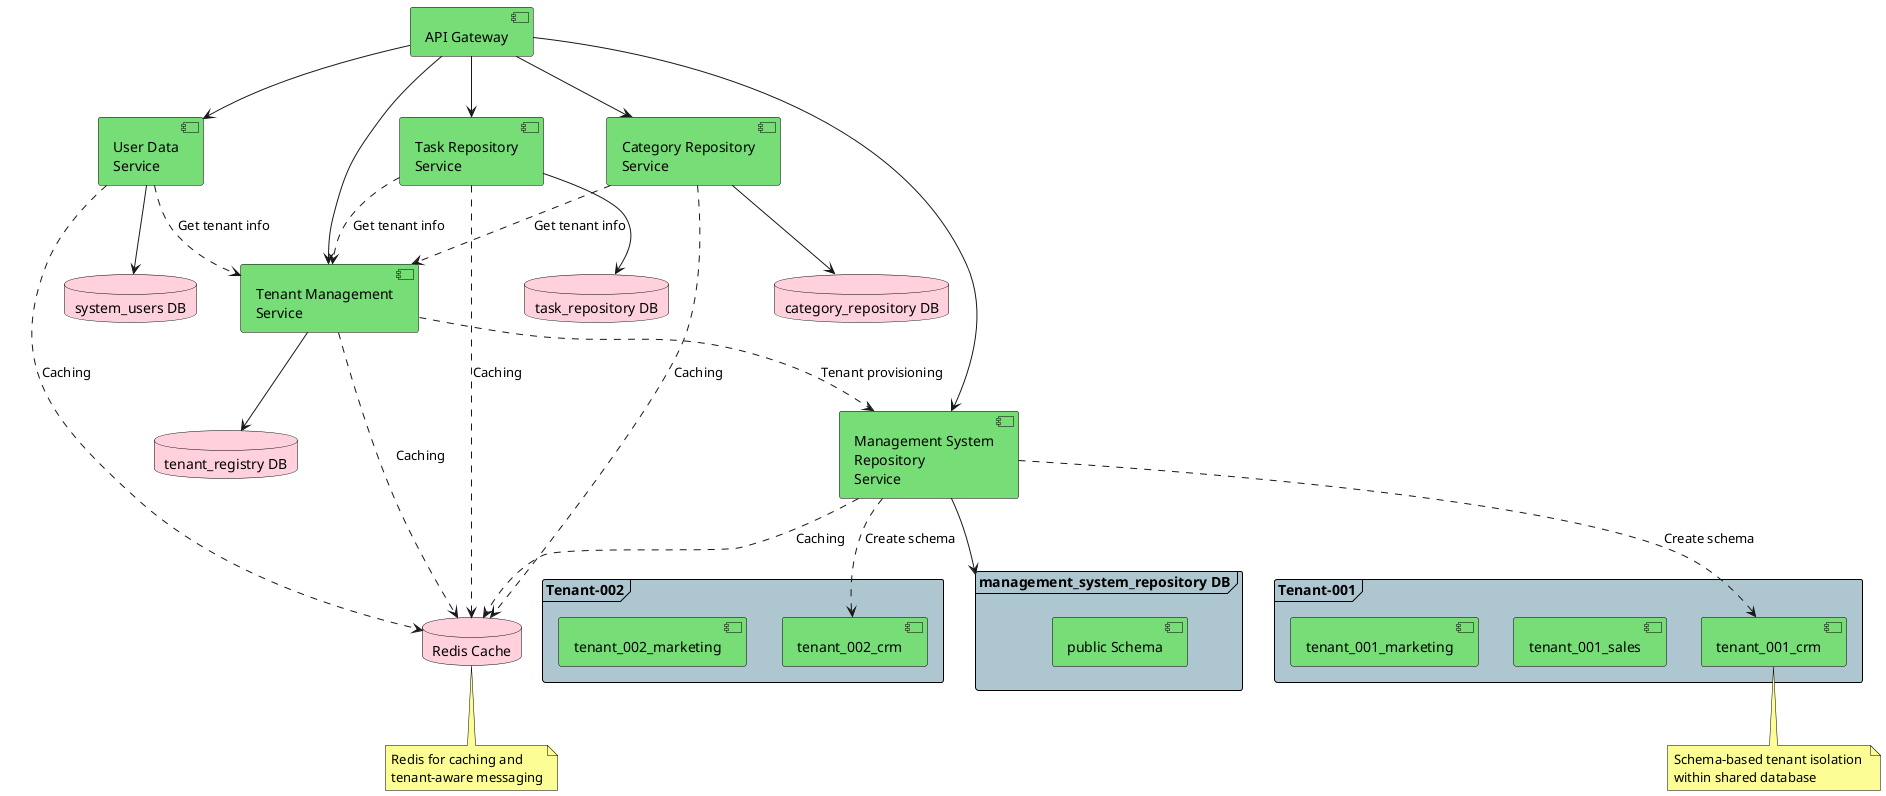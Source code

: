 @startuml Multi-Tenancy Architecture

' Setting diagram style
!define C4_COMPONENT_BGCOLOR #77DD77
!define DATABASE_BGCOLOR #FFD1DC
!define TENANT_BGCOLOR #AEC6CF
!define NOTE_BGCOLOR #FDFD96

skinparam component {
    BackgroundColor C4_COMPONENT_BGCOLOR
    BorderColor #000000
    FontColor #000000
}

skinparam database {
    BackgroundColor DATABASE_BGCOLOR
    BorderColor #000000
    FontColor #000000
}

skinparam frame {
    BackgroundColor TENANT_BGCOLOR
    BorderColor #000000
    FontColor #000000
}

skinparam note {
    BackgroundColor NOTE_BGCOLOR
    BorderColor #000000
    FontColor #000000
}

' Components and Services
component "API Gateway" as gateway
component "Tenant Management\nService" as tenant_mgmt
component "User Data\nService" as user_data
component "Task Repository\nService" as task_repo
component "Category Repository\nService" as category_repo
component "Management System\nRepository\nService" as mgmt_system_repo

' Databases
database "tenant_registry DB" as tenant_db
database "system_users DB" as user_db
database "task_repository DB" as task_db
database "category_repository DB" as category_db

frame "management_system_repository DB" as mgmt_system_db {
    [public Schema] as mgmt_system_public_schema
}

' Tenant-specific schemas
frame "Tenant-001" as tenant_001 {
    [tenant_001_crm] as tenant_001_crm
    [tenant_001_sales] as tenant_001_sales
    [tenant_001_marketing] as tenant_001_marketing
}

frame "Tenant-002" as tenant_002 {
    [tenant_002_crm] as tenant_002_crm
    [tenant_002_marketing] as tenant_002_marketing
}

' Redis Cache
database "Redis Cache" as redis_cache

' Connections
' Gateway to services
gateway --> tenant_mgmt
gateway --> user_data
gateway --> task_repo
gateway --> category_repo
gateway --> mgmt_system_repo

' Services to databases
tenant_mgmt --> tenant_db
user_data --> user_db
task_repo --> task_db
category_repo --> category_db
mgmt_system_repo --> mgmt_system_db

' Cross-service dependencies
user_data ..> tenant_mgmt : Get tenant info
task_repo ..> tenant_mgmt : Get tenant info
category_repo ..> tenant_mgmt : Get tenant info

' All services use Redis
tenant_mgmt ..> redis_cache : Caching
user_data ..> redis_cache : Caching
task_repo ..> redis_cache : Caching
category_repo ..> redis_cache : Caching
mgmt_system_repo ..> redis_cache : Caching

' Tenant provisioning
tenant_mgmt ..> mgmt_system_repo : Tenant provisioning
mgmt_system_repo ..> tenant_001_crm : Create schema
mgmt_system_repo ..> tenant_002_crm : Create schema

' Notes
note bottom of tenant_001_crm
  Schema-based tenant isolation 
  within shared database
end note

note bottom of redis_cache
  Redis for caching and 
  tenant-aware messaging
end note

@enduml 